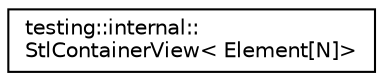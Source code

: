 digraph "Graphical Class Hierarchy"
{
 // INTERACTIVE_SVG=YES
 // LATEX_PDF_SIZE
  edge [fontname="Helvetica",fontsize="10",labelfontname="Helvetica",labelfontsize="10"];
  node [fontname="Helvetica",fontsize="10",shape=record];
  rankdir="LR";
  Node0 [label="testing::internal::\lStlContainerView\< Element[N]\>",height=0.2,width=0.4,color="black", fillcolor="white", style="filled",URL="$d8/dc0/classtesting_1_1internal_1_1_stl_container_view_3_01_element_0f_n_0e_4.html",tooltip=" "];
}
